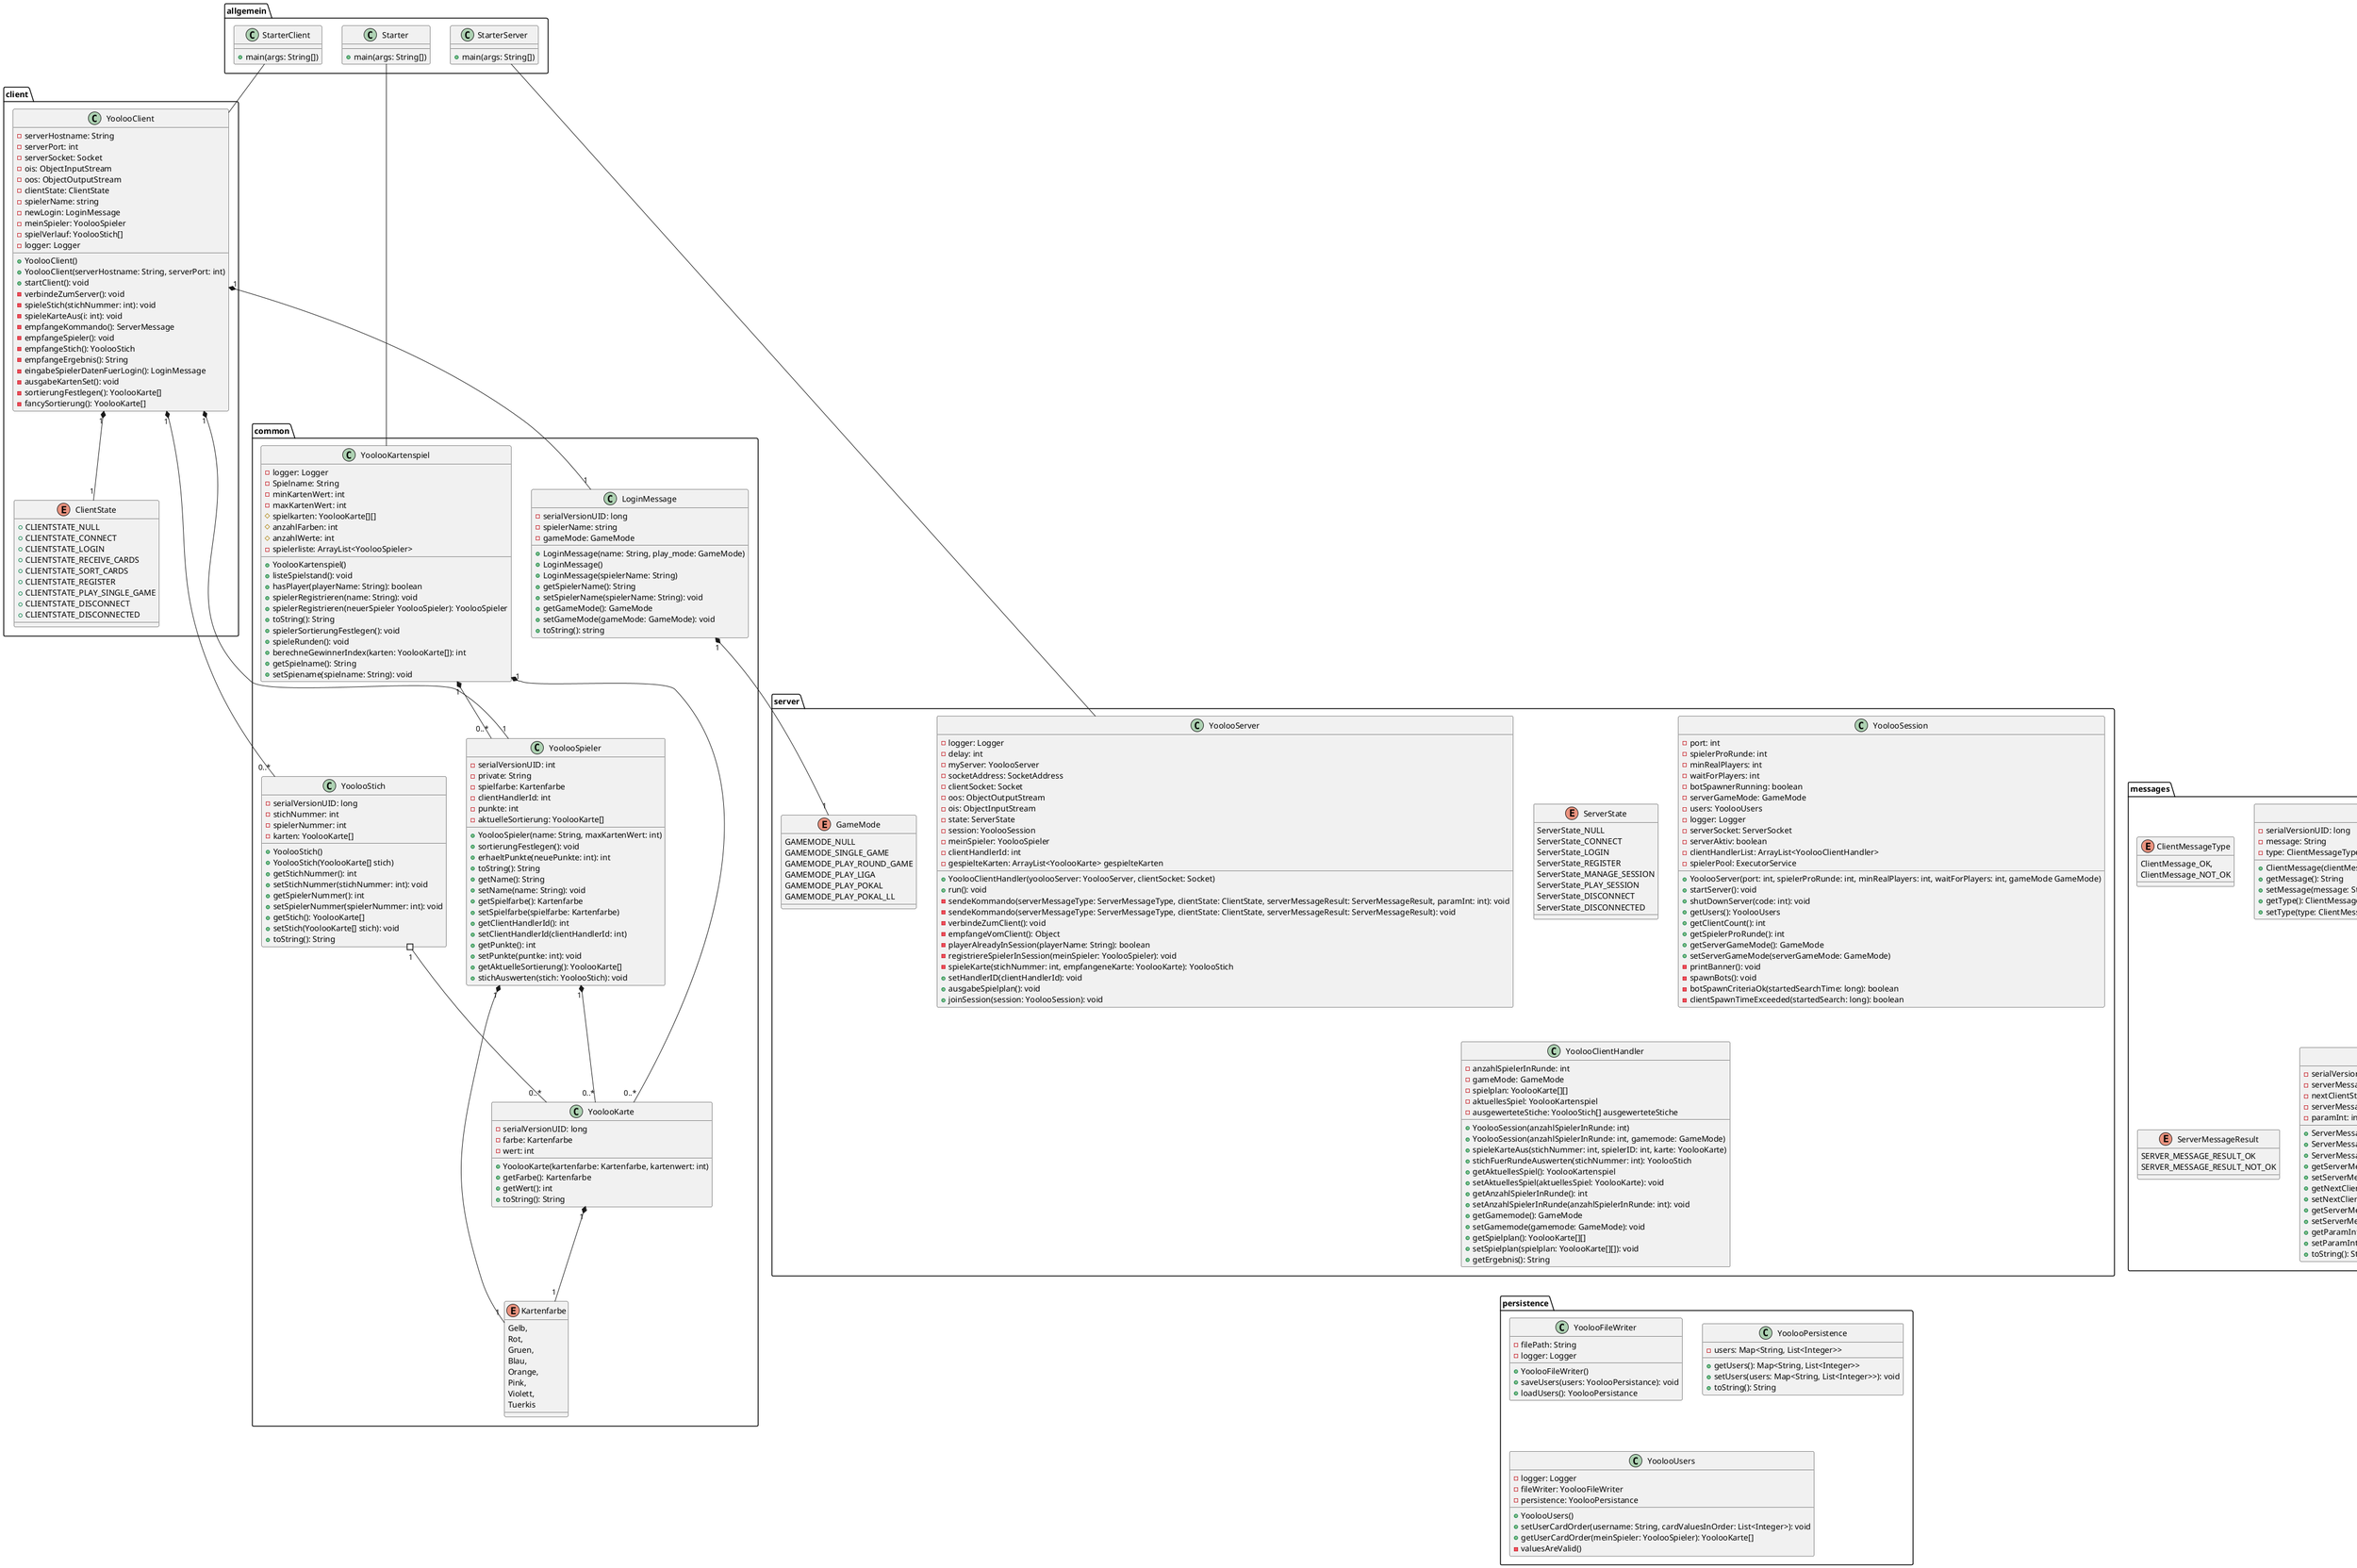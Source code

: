 @startuml

namespace allgemein {
  class Starter {
    + main(args: String[])
  }

  class StarterClient {
    + main(args: String[])
  }

  class StarterServer {
    + main(args: String[])
  }
}

allgemein.StarterClient -- client.YoolooClient
allgemein.StarterServer -- server.YoolooServer
allgemein.Starter -- common.YoolooKartenspiel

namespace client {
  enum ClientState {
    + CLIENTSTATE_NULL
    + CLIENTSTATE_CONNECT
    + CLIENTSTATE_LOGIN
    + CLIENTSTATE_RECEIVE_CARDS
    + CLIENTSTATE_SORT_CARDS
    + CLIENTSTATE_REGISTER
    + CLIENTSTATE_PLAY_SINGLE_GAME
    + CLIENTSTATE_DISCONNECT
    + CLIENTSTATE_DISCONNECTED
  }

  class YoolooClient {
    - serverHostname: String
    - serverPort: int
    - serverSocket: Socket
    - ois: ObjectInputStream
    - oos: ObjectOutputStream
    - clientState: ClientState
    - spielerName: string
    - newLogin: LoginMessage
    - meinSpieler: YoolooSpieler
    - spielVerlauf: YoolooStich[]
    - logger: Logger
    + YoolooClient()
    + YoolooClient(serverHostname: String, serverPort: int)
    + startClient(): void
    - verbindeZumServer(): void
    - spieleStich(stichNummer: int): void
    - spieleKarteAus(i: int): void
    - empfangeKommando(): ServerMessage
    - empfangeSpieler(): void
    - empfangeStich(): YoolooStich
    - empfangeErgebnis(): String
    - eingabeSpielerDatenFuerLogin(): LoginMessage
    - ausgabeKartenSet(): void
    - sortierungFestlegen(): YoolooKarte[]
    - fancySortierung(): YoolooKarte[]
  }
}

client.YoolooClient "1" *-- "1" client.ClientState
client.YoolooClient "1" *-- "1" common.LoginMessage
client.YoolooClient "1" *-- "1" common.YoolooSpieler
client.YoolooClient "1" *-- "0..*" common.YoolooStich

namespace common {
  class LoginMessage {
    - serialVersionUID: long
    - spielerName: string
    - gameMode: GameMode
    + LoginMessage(name: String, play_mode: GameMode)
    + LoginMessage()
    + LoginMessage(spielerName: String)
    + getSpielerName(): String
    + setSpielerName(spielerName: String): void
    + getGameMode(): GameMode
    + setGameMode(gameMode: GameMode): void
    + toString(): string
  }

  class YoolooKarte {
    - serialVersionUID: long
    - farbe: Kartenfarbe
    - wert: int
    + YoolooKarte(kartenfarbe: Kartenfarbe, kartenwert: int)
    + getFarbe(): Kartenfarbe
    + getWert(): int
    + toString(): String
  }

   enum Kartenfarbe {
     Gelb,
     Rot,
     Gruen,
     Blau,
     Orange,
     Pink,
     Violett,
     Tuerkis
   }

  class YoolooKartenspiel {
    - logger: Logger
    - Spielname: String
    - minKartenWert: int
    - maxKartenWert: int
    # spielkarten: YoolooKarte[][]
    # anzahlFarben: int
    # anzahlWerte: int
    - spielerliste: ArrayList<YoolooSpieler>
    + YoolooKartenspiel()
    + listeSpielstand(): void
    + hasPlayer(playerName: String): boolean
    + spielerRegistrieren(name: String): void
    + spielerRegistrieren(neuerSpieler YoolooSpieler): YoolooSpieler
    + toString(): String
    + spielerSortierungFestlegen(): void
    + spieleRunden(): void
    + berechneGewinnerIndex(karten: YoolooKarte[]): int
    + getSpielname(): String
    + setSpiename(spielname: String): void
  }

  class YoolooSpieler {
    - serialVersionUID: int
    - private: String
    - spielfarbe: Kartenfarbe
    - clientHandlerId: int
    - punkte: int
    - aktuelleSortierung: YoolooKarte[]
    + YoolooSpieler(name: String, maxKartenWert: int)
    + sortierungFestlegen(): void
    + erhaeltPunkte(neuePunkte: int): int
    + toString(): String
    + getName(): String
    + setName(name: String): void
    + getSpielfarbe(): Kartenfarbe
    + setSpielfarbe(spielfarbe: Kartenfarbe)
    + getClientHandlerId(): int
    + setClientHandlerId(clientHandlerId: int)
    + getPunkte(): int
    + setPunkte(puntke: int): void
    + getAktuelleSortierung(): YoolooKarte[]
    + stichAuswerten(stich: YoolooStich): void
  }

  class YoolooStich {
    - serialVersionUID: long
    - stichNummer: int
    - spielerNummer: int
    - karten: YoolooKarte[]
    + YoolooStich()
    + YoolooStich(YoolooKarte[] stich)
    + getStichNummer(): int
    + setStichNummer(stichNummer: int): void
    + getSpielerNummer(): int
    + setSpielerNummer(spielerNummer: int): void
    + getStich(): YoolooKarte[]
    + setStich(YoolooKarte[] stich): void
    + toString(): String
  }
}

common.LoginMessage "1" *-- "1" server.GameMode
common.YoolooKarte "1" *-- "1" common.Kartenfarbe
common.YoolooKartenspiel "1" *-- "0..*" common.YoolooKarte
common.YoolooKartenspiel "1" *-- "0..*" common.YoolooSpieler
common.YoolooSpieler "1" *-- "1" common.Kartenfarbe
common.YoolooSpieler "1" *-- "0..*" common.YoolooKarte
common.YoolooStich "1" #-- "0..*" common.YoolooKarte

namespace messages {
  enum ClientMessageType {
    ClientMessage_OK,
    ClientMessage_NOT_OK
  }

  class ClientMessage {
    - serialVersionUID: long
    - message: String
    - type: ClientMessageType
    + ClientMessage(clientMessageType: ClientMessageType, messagetext: String)
    + getMessage(): String
    + setMessage(message: String): void
    + getType(): ClientMessageType
    + setType(type: ClientMessageType): void
  }

  enum ServerMessageType {
    SERVERMESSAGE_ACKNOWLEDGE
    SERVERMESSAGE_SENDLOGIN
    SERVERMESSAGE_SORT_CARD_SET
    SERVERMESSAGE_SEND_CARD
    SERVERMESSAGE_RESULT_SET
    SERVERMESSAGE_CHANGE_STATE
  }

  enum ServerMessageResult {
    SERVER_MESSAGE_RESULT_OK
    SERVER_MESSAGE_RESULT_NOT_OK
  }

  class ServerMessage {
    - serialVersionUID: long
    - serverMessageType: ServerMessageType
    - nextClientState: ClientState
    - serverMessageResult: ServerMessageResult
    - paramInt: int
    + ServerMessage()
    + ServerMessage(type: ServerMessageType, nextState: ClientState, result: ServerMessageResult)
    + ServerMessage(type: ServerMessageType, nextState: ClientState, result: ServerMessageResult, paramInt: int)
    + getServerMessageType(): ServerMessageType
    + setServerMessageType(serverMessageType: ServerMessageType): void
    + getNextClientState(): ClientState
    + setNextClientState(nextClientState: ClientState): void
    + getServerMessageResult(): ServerMessageResult
    + setServerMessageResult(serverMessageResult: ServerMessageResult): void
    + getParamInt(): int
    + setParamInt(paramInt: int): void
    + toString(): String
  }
}

namespace persistence {
  class YoolooFileWriter {
    - filePath: String
    - logger: Logger
    + YoolooFileWriter()
    + saveUsers(users: YoolooPersistance): void
    + loadUsers(): YoolooPersistance
  }

  class YoolooPersistence {
    - users: Map<String, List<Integer>>
    + getUsers(): Map<String, List<Integer>>
    + setUsers(users: Map<String, List<Integer>>): void
    + toString(): String
  }

  class YoolooUsers {
    - logger: Logger
    - fileWriter: YoolooFileWriter
    - persistence: YoolooPersistance
    + YoolooUsers()
    + setUserCardOrder(username: String, cardValuesInOrder: List<Integer>): void
    + getUserCardOrder(meinSpieler: YoolooSpieler): YoolooKarte[]
    - valuesAreValid()
  }
}

namespace server {
  enum ServerState {
    ServerState_NULL
    ServerState_CONNECT
    ServerState_LOGIN
    ServerState_REGISTER
    ServerState_MANAGE_SESSION
    ServerState_PLAY_SESSION
    ServerState_DISCONNECT
    ServerState_DISCONNECTED
  }

  class YoolooServer {
    - logger: Logger
    - delay: int
    - myServer: YoolooServer
    - socketAddress: SocketAddress
    - clientSocket: Socket
    - oos: ObjectOutputStream
    - ois: ObjectInputStream
    - state: ServerState
    - session: YoolooSession
    - meinSpieler: YoolooSpieler
    - clientHandlerId: int
    - gespielteKarten: ArrayList<YoolooKarte> gespielteKarten
    + YoolooClientHandler(yoolooServer: YoolooServer, clientSocket: Socket)
    + run(): void
    - sendeKommando(serverMessageType: ServerMessageType, clientState: ClientState, serverMessageResult: ServerMessageResult, paramInt: int): void
    - sendeKommando(serverMessageType: ServerMessageType, clientState: ClientState, serverMessageResult: ServerMessageResult): void
    - verbindeZumClient(): void
    - empfangeVomClient(): Object
    - playerAlreadyInSession(playerName: String): boolean
    - registriereSpielerInSession(meinSpieler: YoolooSpieler): void
    - spieleKarte(stichNummer: int, empfangeneKarte: YoolooKarte): YoolooStich
    + setHandlerID(clientHandlerId): void
    + ausgabeSpielplan(): void
    + joinSession(session: YoolooSession): void
  }

  enum GameMode {
    GAMEMODE_NULL
    GAMEMODE_SINGLE_GAME
    GAMEMODE_PLAY_ROUND_GAME
    GAMEMODE_PLAY_LIGA
    GAMEMODE_PLAY_POKAL
    GAMEMODE_PLAY_POKAL_LL
  }

  class YoolooSession {
    - port: int
    - spielerProRunde: int
    - minRealPlayers: int
    - waitForPlayers: int
    - botSpawnerRunning: boolean
    - serverGameMode: GameMode
    - users: YoolooUsers
    - logger: Logger
    - serverSocket: ServerSocket
    - serverAktiv: boolean
    - clientHandlerList: ArrayList<YoolooClientHandler>
    - spielerPool: ExecutorService
    + YoolooServer(port: int, spielerProRunde: int, minRealPlayers: int, waitForPlayers: int, gameMode GameMode)
    + startServer(): void
    + shutDownServer(code: int): void
    + getUsers(): YoolooUsers
    + getClientCount(): int
    + getSpielerProRunde(): int
    + getServerGameMode(): GameMode
    + setServerGameMode(serverGameMode: GameMode)
    - printBanner(): void
    - spawnBots(): void
    - botSpawnCriteriaOk(startedSearchTime: long): boolean
    - clientSpawnTimeExceeded(startedSearch: long): boolean
  }

  class YoolooClientHandler {
    - anzahlSpielerInRunde: int
    - gameMode: GameMode
    - spielplan: YoolooKarte[][]
    - aktuellesSpiel: YoolooKartenspiel
    - ausgewerteteStiche: YoolooStich[] ausgewerteteStiche
    + YoolooSession(anzahlSpielerInRunde: int)
    + YoolooSession(anzahlSpielerInRunde: int, gamemode: GameMode)
    + spieleKarteAus(stichNummer: int, spielerID: int, karte: YoolooKarte)
    + stichFuerRundeAuswerten(stichNummer: int): YoolooStich
    + getAktuellesSpiel(): YoolooKartenspiel
    + setAktuellesSpiel(aktuellesSpiel: YoolooKarte): void
    + getAnzahlSpielerInRunde(): int
    + setAnzahlSpielerInRunde(anzahlSpielerInRunde: int): void
    + getGamemode(): GameMode
    + setGamemode(gamemode: GameMode): void
    + getSpielplan(): YoolooKarte[][]
    + setSpielplan(spielplan: YoolooKarte[][]): void
    + getErgebnis(): String
  }
}

@enduml